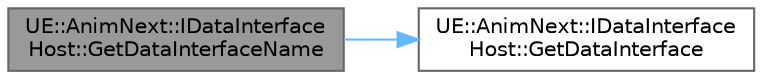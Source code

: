 digraph "UE::AnimNext::IDataInterfaceHost::GetDataInterfaceName"
{
 // INTERACTIVE_SVG=YES
 // LATEX_PDF_SIZE
  bgcolor="transparent";
  edge [fontname=Helvetica,fontsize=10,labelfontname=Helvetica,labelfontsize=10];
  node [fontname=Helvetica,fontsize=10,shape=box,height=0.2,width=0.4];
  rankdir="LR";
  Node1 [id="Node000001",label="UE::AnimNext::IDataInterface\lHost::GetDataInterfaceName",height=0.2,width=0.4,color="gray40", fillcolor="grey60", style="filled", fontcolor="black",tooltip=" "];
  Node1 -> Node2 [id="edge1_Node000001_Node000002",color="steelblue1",style="solid",tooltip=" "];
  Node2 [id="Node000002",label="UE::AnimNext::IDataInterface\lHost::GetDataInterface",height=0.2,width=0.4,color="grey40", fillcolor="white", style="filled",URL="$dc/d36/classUE_1_1AnimNext_1_1IDataInterfaceHost.html#a81e949f00a6926bb902444ce23336ea9",tooltip=" "];
}
